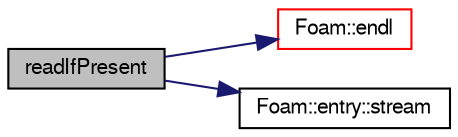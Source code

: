 digraph "readIfPresent"
{
  bgcolor="transparent";
  edge [fontname="FreeSans",fontsize="10",labelfontname="FreeSans",labelfontsize="10"];
  node [fontname="FreeSans",fontsize="10",shape=record];
  rankdir="LR";
  Node16783 [label="readIfPresent",height=0.2,width=0.4,color="black", fillcolor="grey75", style="filled", fontcolor="black"];
  Node16783 -> Node16784 [color="midnightblue",fontsize="10",style="solid",fontname="FreeSans"];
  Node16784 [label="Foam::endl",height=0.2,width=0.4,color="red",URL="$a21124.html#a2db8fe02a0d3909e9351bb4275b23ce4",tooltip="Add newline and flush stream. "];
  Node16783 -> Node16786 [color="midnightblue",fontsize="10",style="solid",fontname="FreeSans"];
  Node16786 [label="Foam::entry::stream",height=0.2,width=0.4,color="black",URL="$a26022.html#a3af18be98df6d673e0a40a4e38c350d1",tooltip="Return token stream if this entry is a primitive entry. "];
}
